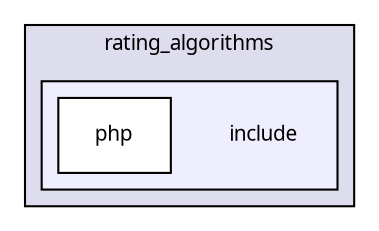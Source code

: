 digraph "packages/rating/packages/rating_algorithms/include/" {
  compound=true
  node [ fontsize="10", fontname="FreeSans.ttf"];
  edge [ labelfontsize="10", labelfontname="FreeSans.ttf"];
  subgraph clusterdir_0aef6642690645cff790b9bf5b247c39 {
    graph [ bgcolor="#ddddee", pencolor="black", label="rating_algorithms" fontname="FreeSans.ttf", fontsize="10", URL="dir_0aef6642690645cff790b9bf5b247c39.html"]
  subgraph clusterdir_ac92386f6291a7cc97e21b3d071925eb {
    graph [ bgcolor="#eeeeff", pencolor="black", label="" URL="dir_ac92386f6291a7cc97e21b3d071925eb.html"];
    dir_ac92386f6291a7cc97e21b3d071925eb [shape=plaintext label="include"];
    dir_a5cbc65d4124a1e36b3d8f171b37dd91 [shape=box label="php" color="black" fillcolor="white" style="filled" URL="dir_a5cbc65d4124a1e36b3d8f171b37dd91.html"];
  }
  }
}
